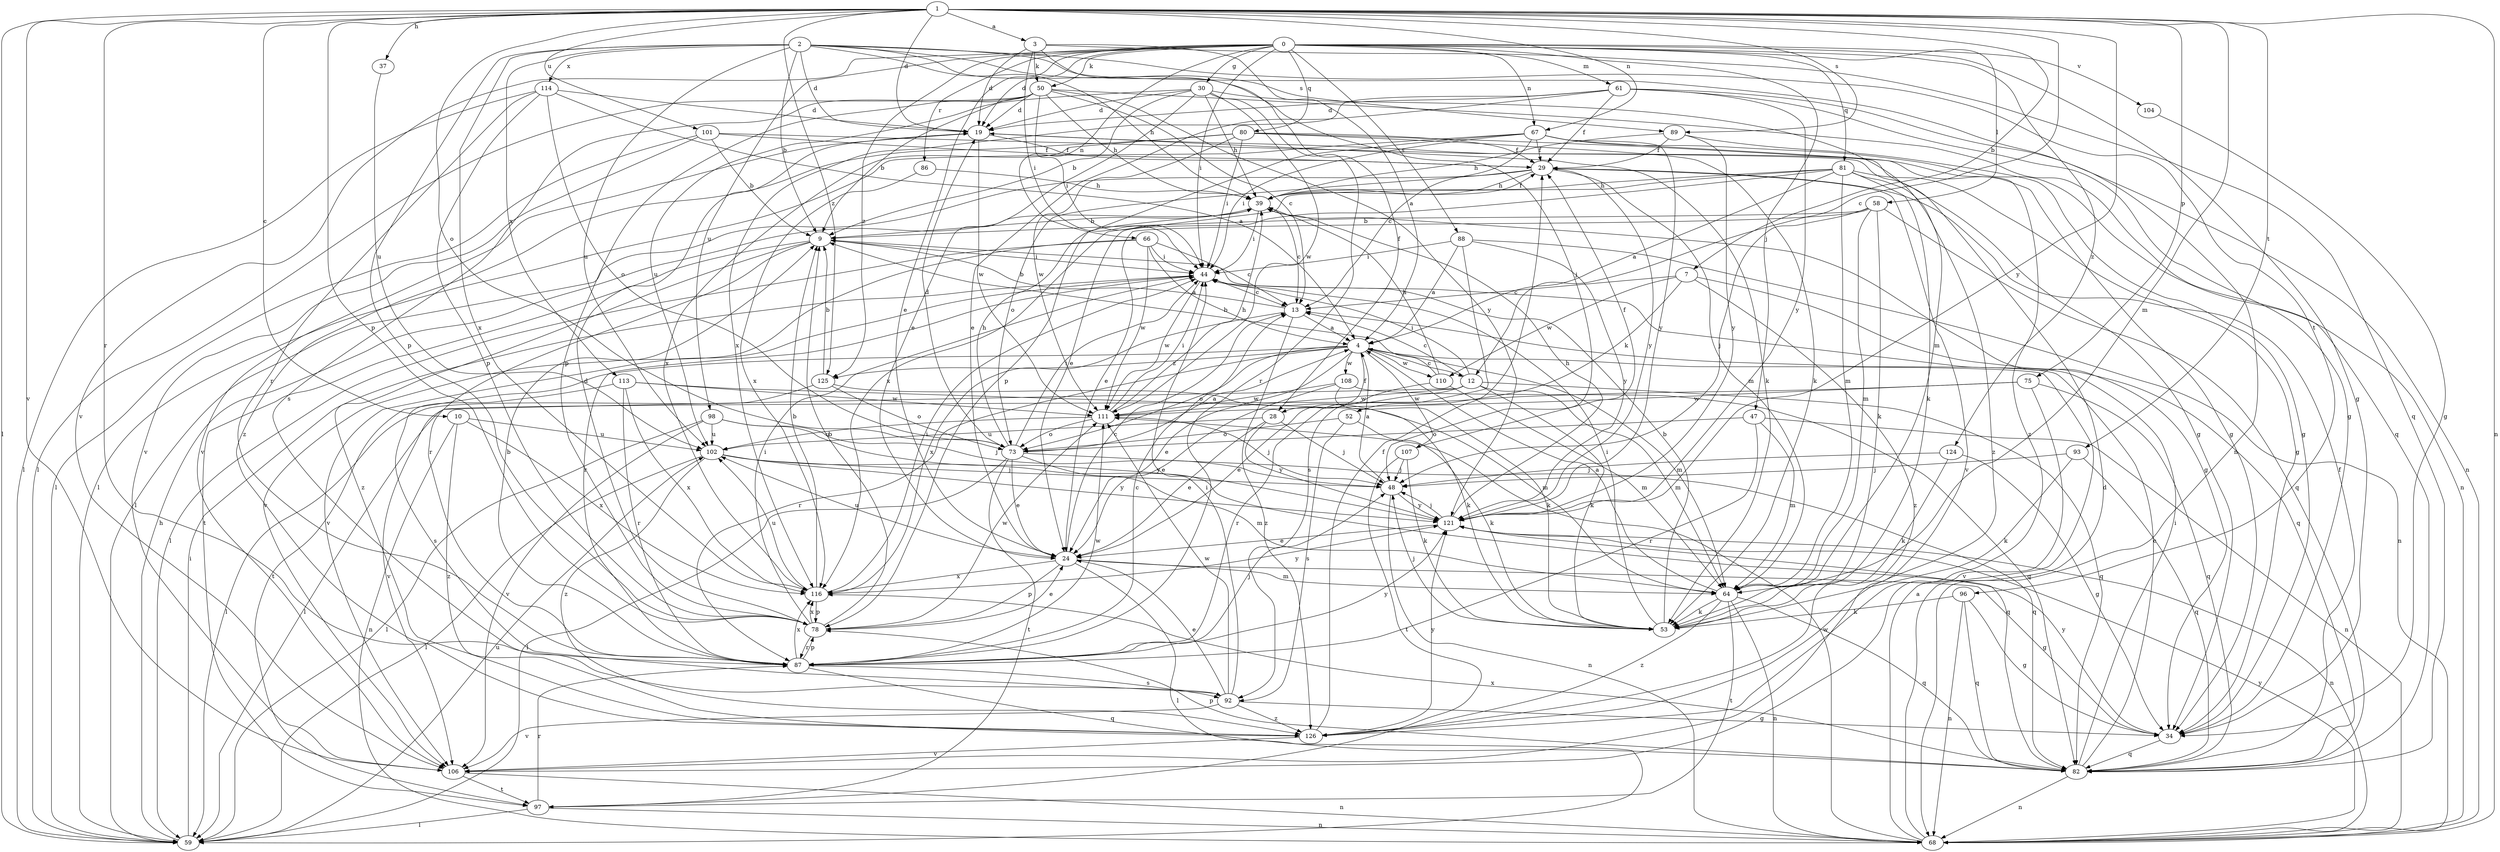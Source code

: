 strict digraph  {
0;
1;
2;
3;
4;
7;
9;
10;
12;
13;
19;
24;
28;
29;
30;
34;
37;
39;
44;
47;
48;
50;
52;
53;
58;
59;
61;
64;
66;
67;
68;
73;
75;
78;
80;
81;
82;
86;
87;
88;
89;
92;
93;
96;
97;
98;
101;
102;
104;
106;
107;
108;
110;
111;
113;
114;
116;
121;
124;
125;
126;
0 -> 19  [label=d];
0 -> 24  [label=e];
0 -> 30  [label=g];
0 -> 34  [label=g];
0 -> 44  [label=i];
0 -> 47  [label=j];
0 -> 50  [label=k];
0 -> 58  [label=l];
0 -> 61  [label=m];
0 -> 66  [label=n];
0 -> 67  [label=n];
0 -> 80  [label=q];
0 -> 81  [label=q];
0 -> 86  [label=r];
0 -> 88  [label=s];
0 -> 98  [label=u];
0 -> 104  [label=v];
0 -> 106  [label=v];
0 -> 124  [label=z];
0 -> 125  [label=z];
1 -> 3  [label=a];
1 -> 7  [label=b];
1 -> 10  [label=c];
1 -> 12  [label=c];
1 -> 19  [label=d];
1 -> 37  [label=h];
1 -> 59  [label=l];
1 -> 64  [label=m];
1 -> 67  [label=n];
1 -> 68  [label=n];
1 -> 73  [label=o];
1 -> 75  [label=p];
1 -> 78  [label=p];
1 -> 87  [label=r];
1 -> 89  [label=s];
1 -> 93  [label=t];
1 -> 101  [label=u];
1 -> 106  [label=v];
1 -> 121  [label=y];
1 -> 125  [label=z];
2 -> 9  [label=b];
2 -> 19  [label=d];
2 -> 39  [label=h];
2 -> 48  [label=j];
2 -> 68  [label=n];
2 -> 78  [label=p];
2 -> 89  [label=s];
2 -> 96  [label=t];
2 -> 102  [label=u];
2 -> 113  [label=x];
2 -> 114  [label=x];
2 -> 116  [label=x];
3 -> 4  [label=a];
3 -> 19  [label=d];
3 -> 28  [label=f];
3 -> 44  [label=i];
3 -> 50  [label=k];
3 -> 82  [label=q];
4 -> 12  [label=c];
4 -> 24  [label=e];
4 -> 28  [label=f];
4 -> 64  [label=m];
4 -> 73  [label=o];
4 -> 87  [label=r];
4 -> 97  [label=t];
4 -> 107  [label=w];
4 -> 108  [label=w];
4 -> 110  [label=w];
4 -> 125  [label=z];
7 -> 13  [label=c];
7 -> 52  [label=k];
7 -> 82  [label=q];
7 -> 110  [label=w];
7 -> 126  [label=z];
9 -> 44  [label=i];
9 -> 87  [label=r];
9 -> 97  [label=t];
9 -> 126  [label=z];
10 -> 68  [label=n];
10 -> 102  [label=u];
10 -> 116  [label=x];
10 -> 126  [label=z];
12 -> 13  [label=c];
12 -> 44  [label=i];
12 -> 53  [label=k];
12 -> 64  [label=m];
12 -> 82  [label=q];
12 -> 87  [label=r];
12 -> 106  [label=v];
12 -> 111  [label=w];
13 -> 4  [label=a];
13 -> 9  [label=b];
13 -> 116  [label=x];
13 -> 126  [label=z];
19 -> 29  [label=f];
19 -> 53  [label=k];
19 -> 106  [label=v];
19 -> 111  [label=w];
24 -> 13  [label=c];
24 -> 34  [label=g];
24 -> 59  [label=l];
24 -> 64  [label=m];
24 -> 78  [label=p];
24 -> 102  [label=u];
24 -> 116  [label=x];
28 -> 24  [label=e];
28 -> 48  [label=j];
28 -> 102  [label=u];
28 -> 121  [label=y];
29 -> 39  [label=h];
29 -> 59  [label=l];
29 -> 64  [label=m];
29 -> 73  [label=o];
29 -> 106  [label=v];
29 -> 121  [label=y];
30 -> 9  [label=b];
30 -> 19  [label=d];
30 -> 24  [label=e];
30 -> 39  [label=h];
30 -> 64  [label=m];
30 -> 87  [label=r];
30 -> 102  [label=u];
30 -> 111  [label=w];
34 -> 82  [label=q];
34 -> 121  [label=y];
37 -> 102  [label=u];
39 -> 9  [label=b];
39 -> 13  [label=c];
39 -> 29  [label=f];
39 -> 34  [label=g];
39 -> 44  [label=i];
44 -> 13  [label=c];
44 -> 87  [label=r];
44 -> 106  [label=v];
44 -> 111  [label=w];
47 -> 64  [label=m];
47 -> 68  [label=n];
47 -> 73  [label=o];
47 -> 87  [label=r];
48 -> 4  [label=a];
48 -> 68  [label=n];
48 -> 121  [label=y];
50 -> 9  [label=b];
50 -> 13  [label=c];
50 -> 19  [label=d];
50 -> 39  [label=h];
50 -> 44  [label=i];
50 -> 59  [label=l];
50 -> 78  [label=p];
50 -> 82  [label=q];
50 -> 92  [label=s];
50 -> 121  [label=y];
52 -> 53  [label=k];
52 -> 73  [label=o];
52 -> 92  [label=s];
53 -> 9  [label=b];
53 -> 44  [label=i];
53 -> 48  [label=j];
58 -> 9  [label=b];
58 -> 24  [label=e];
58 -> 48  [label=j];
58 -> 53  [label=k];
58 -> 64  [label=m];
58 -> 82  [label=q];
59 -> 39  [label=h];
59 -> 44  [label=i];
59 -> 102  [label=u];
61 -> 19  [label=d];
61 -> 24  [label=e];
61 -> 29  [label=f];
61 -> 34  [label=g];
61 -> 68  [label=n];
61 -> 116  [label=x];
61 -> 121  [label=y];
64 -> 4  [label=a];
64 -> 53  [label=k];
64 -> 68  [label=n];
64 -> 82  [label=q];
64 -> 97  [label=t];
64 -> 126  [label=z];
66 -> 4  [label=a];
66 -> 13  [label=c];
66 -> 44  [label=i];
66 -> 59  [label=l];
66 -> 106  [label=v];
66 -> 111  [label=w];
67 -> 13  [label=c];
67 -> 29  [label=f];
67 -> 44  [label=i];
67 -> 59  [label=l];
67 -> 68  [label=n];
67 -> 78  [label=p];
67 -> 121  [label=y];
67 -> 126  [label=z];
68 -> 4  [label=a];
68 -> 19  [label=d];
68 -> 111  [label=w];
68 -> 121  [label=y];
73 -> 4  [label=a];
73 -> 19  [label=d];
73 -> 24  [label=e];
73 -> 39  [label=h];
73 -> 44  [label=i];
73 -> 59  [label=l];
73 -> 64  [label=m];
73 -> 82  [label=q];
73 -> 97  [label=t];
75 -> 59  [label=l];
75 -> 82  [label=q];
75 -> 106  [label=v];
75 -> 111  [label=w];
78 -> 9  [label=b];
78 -> 19  [label=d];
78 -> 24  [label=e];
78 -> 44  [label=i];
78 -> 87  [label=r];
78 -> 111  [label=w];
78 -> 116  [label=x];
80 -> 29  [label=f];
80 -> 34  [label=g];
80 -> 44  [label=i];
80 -> 53  [label=k];
80 -> 111  [label=w];
80 -> 116  [label=x];
80 -> 126  [label=z];
81 -> 4  [label=a];
81 -> 24  [label=e];
81 -> 34  [label=g];
81 -> 39  [label=h];
81 -> 53  [label=k];
81 -> 64  [label=m];
81 -> 116  [label=x];
81 -> 126  [label=z];
82 -> 13  [label=c];
82 -> 29  [label=f];
82 -> 44  [label=i];
82 -> 68  [label=n];
82 -> 78  [label=p];
82 -> 116  [label=x];
86 -> 39  [label=h];
86 -> 116  [label=x];
87 -> 9  [label=b];
87 -> 13  [label=c];
87 -> 48  [label=j];
87 -> 78  [label=p];
87 -> 82  [label=q];
87 -> 92  [label=s];
87 -> 111  [label=w];
87 -> 116  [label=x];
87 -> 121  [label=y];
88 -> 4  [label=a];
88 -> 44  [label=i];
88 -> 68  [label=n];
88 -> 92  [label=s];
88 -> 121  [label=y];
89 -> 29  [label=f];
89 -> 34  [label=g];
89 -> 39  [label=h];
89 -> 121  [label=y];
92 -> 24  [label=e];
92 -> 34  [label=g];
92 -> 44  [label=i];
92 -> 106  [label=v];
92 -> 111  [label=w];
92 -> 126  [label=z];
93 -> 48  [label=j];
93 -> 53  [label=k];
93 -> 82  [label=q];
96 -> 34  [label=g];
96 -> 53  [label=k];
96 -> 68  [label=n];
96 -> 82  [label=q];
97 -> 59  [label=l];
97 -> 68  [label=n];
97 -> 87  [label=r];
98 -> 48  [label=j];
98 -> 59  [label=l];
98 -> 102  [label=u];
98 -> 106  [label=v];
98 -> 121  [label=y];
101 -> 9  [label=b];
101 -> 29  [label=f];
101 -> 34  [label=g];
101 -> 59  [label=l];
101 -> 106  [label=v];
102 -> 48  [label=j];
102 -> 59  [label=l];
102 -> 82  [label=q];
102 -> 121  [label=y];
102 -> 126  [label=z];
104 -> 34  [label=g];
106 -> 68  [label=n];
106 -> 97  [label=t];
107 -> 29  [label=f];
107 -> 48  [label=j];
107 -> 53  [label=k];
107 -> 97  [label=t];
108 -> 24  [label=e];
108 -> 53  [label=k];
108 -> 82  [label=q];
108 -> 111  [label=w];
110 -> 9  [label=b];
110 -> 24  [label=e];
110 -> 39  [label=h];
110 -> 64  [label=m];
111 -> 39  [label=h];
111 -> 44  [label=i];
111 -> 48  [label=j];
111 -> 73  [label=o];
111 -> 102  [label=u];
113 -> 64  [label=m];
113 -> 87  [label=r];
113 -> 92  [label=s];
113 -> 111  [label=w];
113 -> 116  [label=x];
114 -> 4  [label=a];
114 -> 19  [label=d];
114 -> 59  [label=l];
114 -> 73  [label=o];
114 -> 78  [label=p];
114 -> 87  [label=r];
116 -> 9  [label=b];
116 -> 44  [label=i];
116 -> 78  [label=p];
116 -> 102  [label=u];
116 -> 121  [label=y];
121 -> 24  [label=e];
121 -> 39  [label=h];
121 -> 48  [label=j];
121 -> 68  [label=n];
124 -> 34  [label=g];
124 -> 48  [label=j];
124 -> 53  [label=k];
125 -> 9  [label=b];
125 -> 53  [label=k];
125 -> 59  [label=l];
125 -> 73  [label=o];
126 -> 29  [label=f];
126 -> 106  [label=v];
126 -> 121  [label=y];
}
